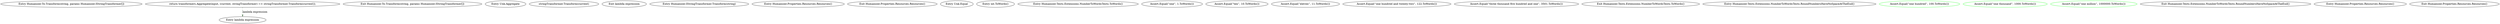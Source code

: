 digraph  {
n0 [cluster="Humanizer.To.Transform(string, params Humanizer.IStringTransformer[])", label="Entry Humanizer.To.Transform(string, params Humanizer.IStringTransformer[])", span="15-15"];
n1 [cluster="Humanizer.To.Transform(string, params Humanizer.IStringTransformer[])", label="return transformers.Aggregate(input, (current, stringTransformer) => stringTransformer.Transform(current));", span="17-17"];
n2 [cluster="Humanizer.To.Transform(string, params Humanizer.IStringTransformer[])", label="Exit Humanizer.To.Transform(string, params Humanizer.IStringTransformer[])", span="15-15"];
n3 [cluster="Unk.Aggregate", label="Entry Unk.Aggregate", span=""];
n4 [cluster="lambda expression", label="Entry lambda expression", span="17-17"];
n5 [cluster="lambda expression", label="stringTransformer.Transform(current)", span="17-17"];
n6 [cluster="lambda expression", label="Exit lambda expression", span="17-17"];
n7 [cluster="Humanizer.IStringTransformer.Transform(string)", label="Entry Humanizer.IStringTransformer.Transform(string)", span="12-12"];
m1_0 [cluster="Humanizer.Properties.Resources.Resources()", file="NumberToWordsExtension.cs", label="Entry Humanizer.Properties.Resources.Resources()", span="31-31"];
m1_1 [cluster="Humanizer.Properties.Resources.Resources()", file="NumberToWordsExtension.cs", label="Exit Humanizer.Properties.Resources.Resources()", span="31-31"];
m2_8 [cluster="Unk.Equal", file="NumberToWordsTests.cs", label="Entry Unk.Equal", span=""];
m2_7 [cluster="int.ToWords()", file="NumberToWordsTests.cs", label="Entry int.ToWords()", span="14-14"];
m2_0 [cluster="Humanizer.Tests.Extensions.NumberToWordsTests.ToWords()", file="NumberToWordsTests.cs", label="Entry Humanizer.Tests.Extensions.NumberToWordsTests.ToWords()", span="6-6"];
m2_1 [cluster="Humanizer.Tests.Extensions.NumberToWordsTests.ToWords()", file="NumberToWordsTests.cs", label="Assert.Equal(''one'', 1.ToWords())", span="8-8"];
m2_2 [cluster="Humanizer.Tests.Extensions.NumberToWordsTests.ToWords()", file="NumberToWordsTests.cs", label="Assert.Equal(''ten'', 10.ToWords())", span="9-9"];
m2_3 [cluster="Humanizer.Tests.Extensions.NumberToWordsTests.ToWords()", file="NumberToWordsTests.cs", label="Assert.Equal(''eleven'', 11.ToWords())", span="10-10"];
m2_4 [cluster="Humanizer.Tests.Extensions.NumberToWordsTests.ToWords()", file="NumberToWordsTests.cs", label="Assert.Equal(''one hundred and twenty-two'', 122.ToWords())", span="11-11"];
m2_5 [cluster="Humanizer.Tests.Extensions.NumberToWordsTests.ToWords()", file="NumberToWordsTests.cs", label="Assert.Equal(''three thousand five hundred and one'', 3501.ToWords())", span="12-12"];
m2_6 [cluster="Humanizer.Tests.Extensions.NumberToWordsTests.ToWords()", file="NumberToWordsTests.cs", label="Exit Humanizer.Tests.Extensions.NumberToWordsTests.ToWords()", span="6-6"];
m2_9 [cluster="Humanizer.Tests.Extensions.NumberToWordsTests.RoundNumbersHaveNoSpaceAtTheEnd()", file="NumberToWordsTests.cs", label="Entry Humanizer.Tests.Extensions.NumberToWordsTests.RoundNumbersHaveNoSpaceAtTheEnd()", span="16-16"];
m2_10 [cluster="Humanizer.Tests.Extensions.NumberToWordsTests.RoundNumbersHaveNoSpaceAtTheEnd()", color=green, community=0, file="NumberToWordsTests.cs", label="Assert.Equal(''one hundred'', 100.ToWords())", prediction=0, span="18-18"];
m2_11 [cluster="Humanizer.Tests.Extensions.NumberToWordsTests.RoundNumbersHaveNoSpaceAtTheEnd()", color=green, community=0, file="NumberToWordsTests.cs", label="Assert.Equal(''one thousand'', 1000.ToWords())", prediction=1, span="19-19"];
m2_12 [cluster="Humanizer.Tests.Extensions.NumberToWordsTests.RoundNumbersHaveNoSpaceAtTheEnd()", color=green, community=0, file="NumberToWordsTests.cs", label="Assert.Equal(''one million'', 1000000.ToWords())", prediction=2, span="20-20"];
m2_13 [cluster="Humanizer.Tests.Extensions.NumberToWordsTests.RoundNumbersHaveNoSpaceAtTheEnd()", file="NumberToWordsTests.cs", label="Exit Humanizer.Tests.Extensions.NumberToWordsTests.RoundNumbersHaveNoSpaceAtTheEnd()", span="16-16"];
m3_0 [cluster="Humanizer.Properties.Resources.Resources()", file="Resources.Designer.cs", label="Entry Humanizer.Properties.Resources.Resources()", span="31-31"];
m3_1 [cluster="Humanizer.Properties.Resources.Resources()", file="Resources.Designer.cs", label="Exit Humanizer.Properties.Resources.Resources()", span="31-31"];
n1 -> n4  [color=darkseagreen4, key=1, label="lambda expression", style=dashed];
}
